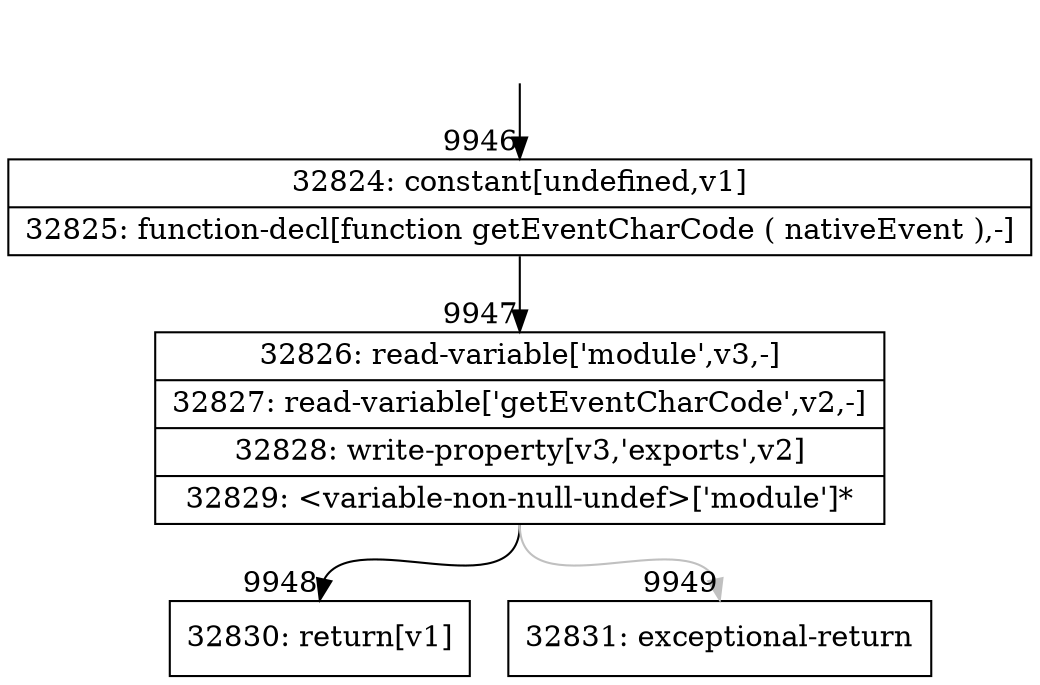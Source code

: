digraph {
rankdir="TD"
BB_entry739[shape=none,label=""];
BB_entry739 -> BB9946 [tailport=s, headport=n, headlabel="    9946"]
BB9946 [shape=record label="{32824: constant[undefined,v1]|32825: function-decl[function getEventCharCode ( nativeEvent ),-]}" ] 
BB9946 -> BB9947 [tailport=s, headport=n, headlabel="      9947"]
BB9947 [shape=record label="{32826: read-variable['module',v3,-]|32827: read-variable['getEventCharCode',v2,-]|32828: write-property[v3,'exports',v2]|32829: \<variable-non-null-undef\>['module']*}" ] 
BB9947 -> BB9948 [tailport=s, headport=n, headlabel="      9948"]
BB9947 -> BB9949 [tailport=s, headport=n, color=gray, headlabel="      9949"]
BB9948 [shape=record label="{32830: return[v1]}" ] 
BB9949 [shape=record label="{32831: exceptional-return}" ] 
//#$~ 17687
}
